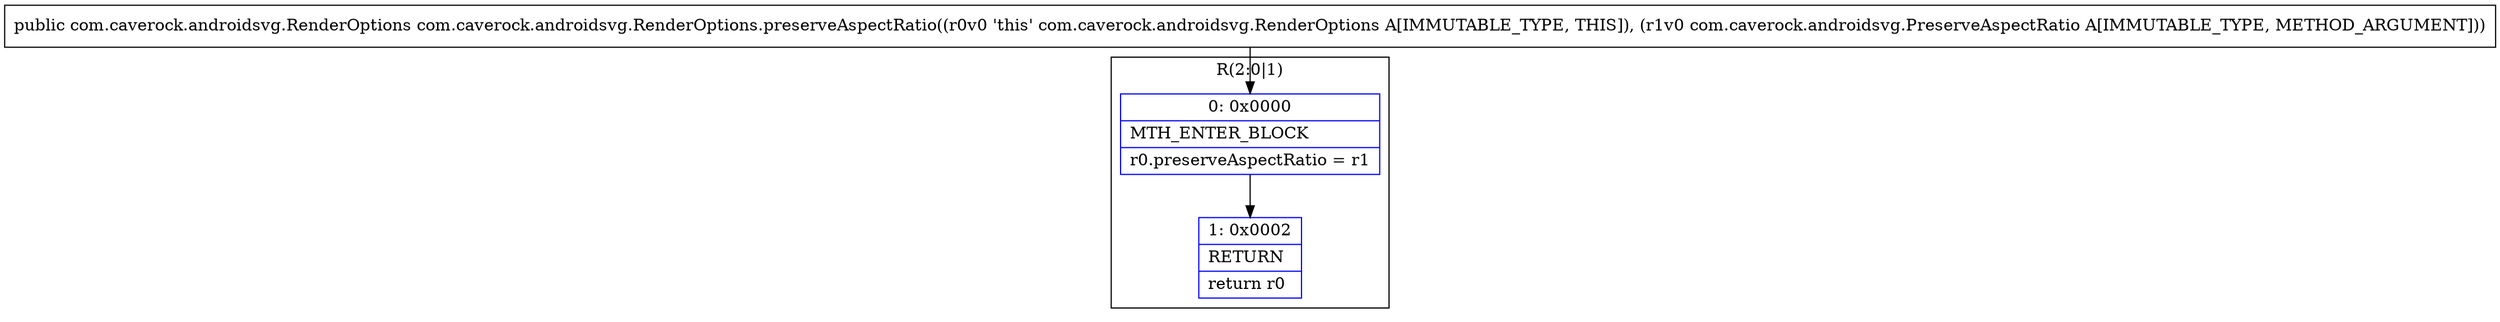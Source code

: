 digraph "CFG forcom.caverock.androidsvg.RenderOptions.preserveAspectRatio(Lcom\/caverock\/androidsvg\/PreserveAspectRatio;)Lcom\/caverock\/androidsvg\/RenderOptions;" {
subgraph cluster_Region_954669907 {
label = "R(2:0|1)";
node [shape=record,color=blue];
Node_0 [shape=record,label="{0\:\ 0x0000|MTH_ENTER_BLOCK\l|r0.preserveAspectRatio = r1\l}"];
Node_1 [shape=record,label="{1\:\ 0x0002|RETURN\l|return r0\l}"];
}
MethodNode[shape=record,label="{public com.caverock.androidsvg.RenderOptions com.caverock.androidsvg.RenderOptions.preserveAspectRatio((r0v0 'this' com.caverock.androidsvg.RenderOptions A[IMMUTABLE_TYPE, THIS]), (r1v0 com.caverock.androidsvg.PreserveAspectRatio A[IMMUTABLE_TYPE, METHOD_ARGUMENT])) }"];
MethodNode -> Node_0;
Node_0 -> Node_1;
}

